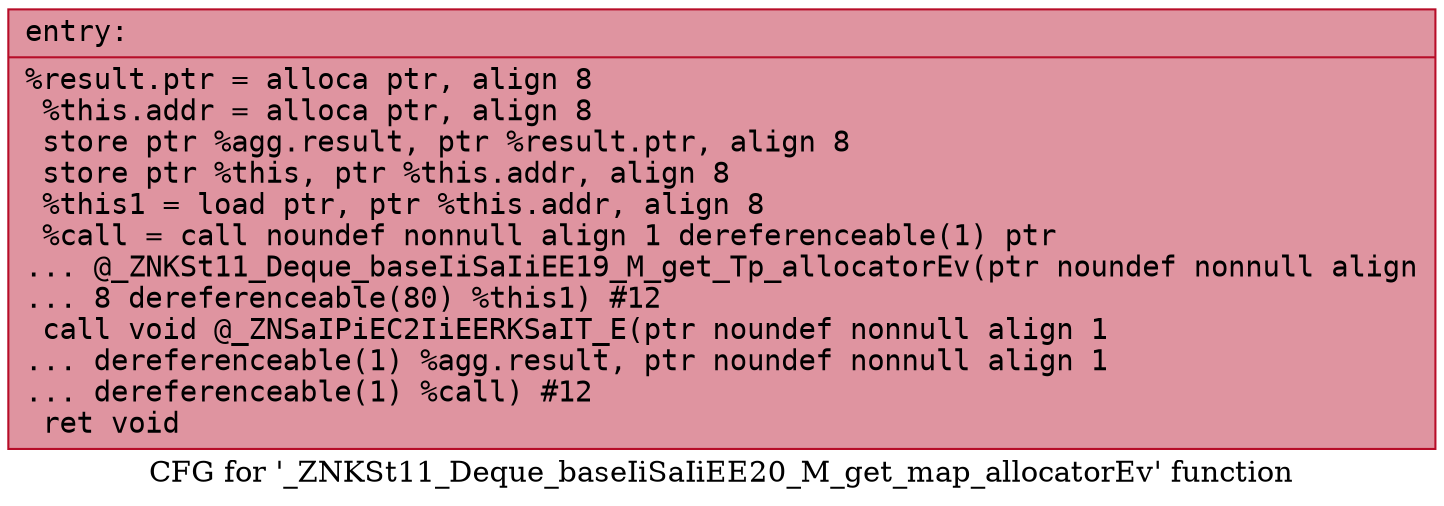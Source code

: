 digraph "CFG for '_ZNKSt11_Deque_baseIiSaIiEE20_M_get_map_allocatorEv' function" {
	label="CFG for '_ZNKSt11_Deque_baseIiSaIiEE20_M_get_map_allocatorEv' function";

	Node0x560dca0cbbd0 [shape=record,color="#b70d28ff", style=filled, fillcolor="#b70d2870" fontname="Courier",label="{entry:\l|  %result.ptr = alloca ptr, align 8\l  %this.addr = alloca ptr, align 8\l  store ptr %agg.result, ptr %result.ptr, align 8\l  store ptr %this, ptr %this.addr, align 8\l  %this1 = load ptr, ptr %this.addr, align 8\l  %call = call noundef nonnull align 1 dereferenceable(1) ptr\l... @_ZNKSt11_Deque_baseIiSaIiEE19_M_get_Tp_allocatorEv(ptr noundef nonnull align\l... 8 dereferenceable(80) %this1) #12\l  call void @_ZNSaIPiEC2IiEERKSaIT_E(ptr noundef nonnull align 1\l... dereferenceable(1) %agg.result, ptr noundef nonnull align 1\l... dereferenceable(1) %call) #12\l  ret void\l}"];
}
